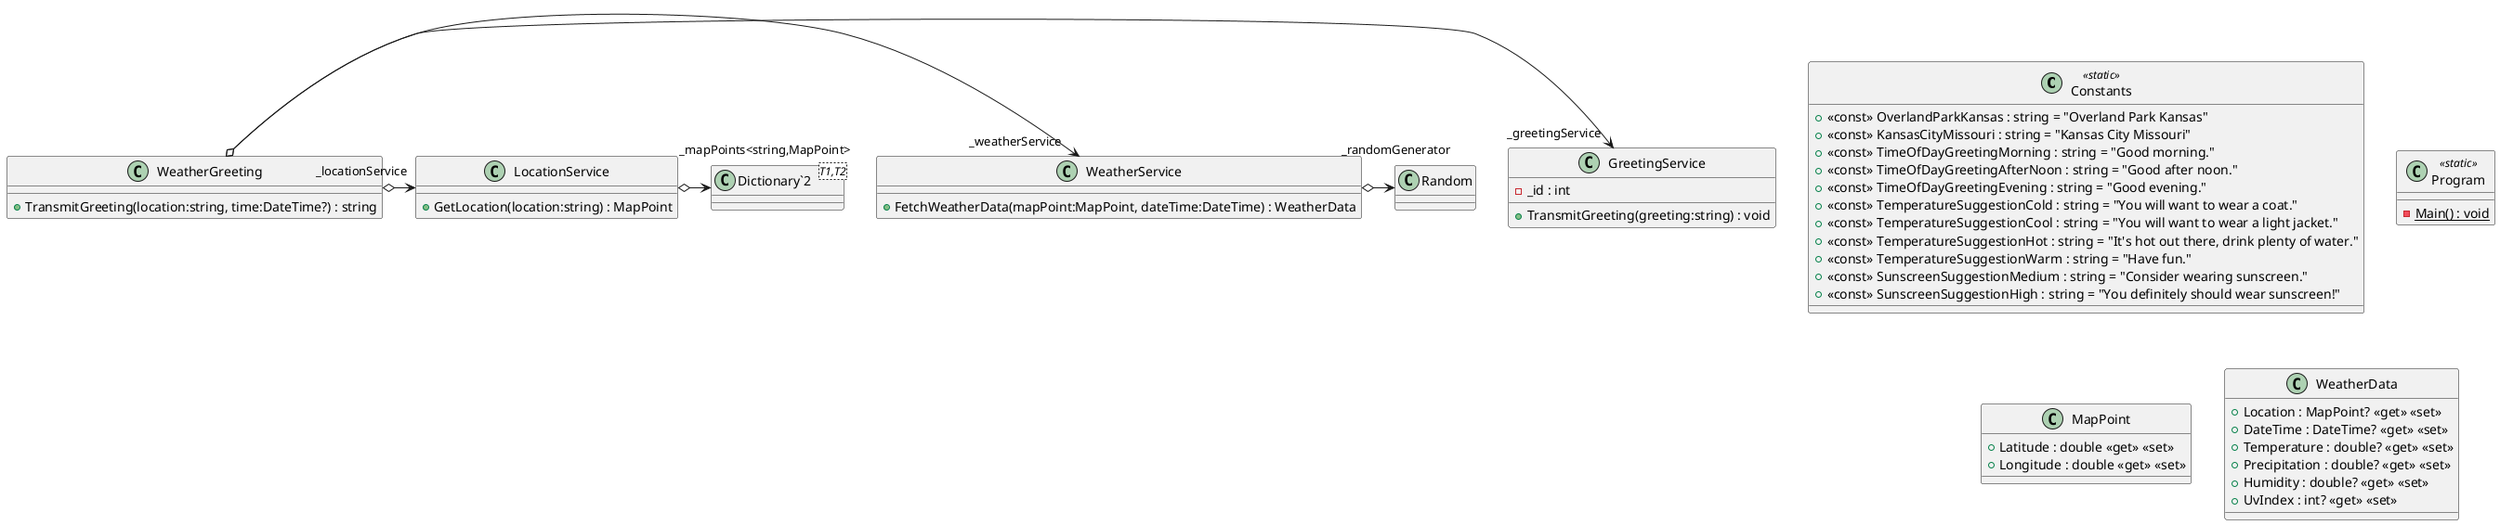@startuml
class Constants <<static>> {
    + <<const>> OverlandParkKansas : string = "Overland Park Kansas"
    + <<const>> KansasCityMissouri : string = "Kansas City Missouri"
    + <<const>> TimeOfDayGreetingMorning : string = "Good morning."
    + <<const>> TimeOfDayGreetingAfterNoon : string = "Good after noon."
    + <<const>> TimeOfDayGreetingEvening : string = "Good evening."
    + <<const>> TemperatureSuggestionCold : string = "You will want to wear a coat."
    + <<const>> TemperatureSuggestionCool : string = "You will want to wear a light jacket."
    + <<const>> TemperatureSuggestionHot : string = "It's hot out there, drink plenty of water."
    + <<const>> TemperatureSuggestionWarm : string = "Have fun."
    + <<const>> SunscreenSuggestionMedium : string = "Consider wearing sunscreen."
    + <<const>> SunscreenSuggestionHigh : string = "You definitely should wear sunscreen!"
}
class Program <<static>> {
    - {static} Main() : void
}
class WeatherGreeting {
    + TransmitGreeting(location:string, time:DateTime?) : string
}
WeatherGreeting o-> "_greetingService" GreetingService
WeatherGreeting o-> "_weatherService" WeatherService
WeatherGreeting o-> "_locationService" LocationService
class MapPoint {
    + Latitude : double <<get>> <<set>>
    + Longitude : double <<get>> <<set>>
}
class WeatherData {
    + Location : MapPoint? <<get>> <<set>>
    + DateTime : DateTime? <<get>> <<set>>
    + Temperature : double? <<get>> <<set>>
    + Precipitation : double? <<get>> <<set>>
    + Humidity : double? <<get>> <<set>>
    + UvIndex : int? <<get>> <<set>>
}
class GreetingService {
    - _id : int
    + TransmitGreeting(greeting:string) : void
}
class LocationService {
    + GetLocation(location:string) : MapPoint
}
class "Dictionary`2"<T1,T2> {
}
LocationService o-> "_mapPoints<string,MapPoint>" "Dictionary`2"
class WeatherService {
    + FetchWeatherData(mapPoint:MapPoint, dateTime:DateTime) : WeatherData
}
WeatherService o-> "_randomGenerator" Random
@enduml
